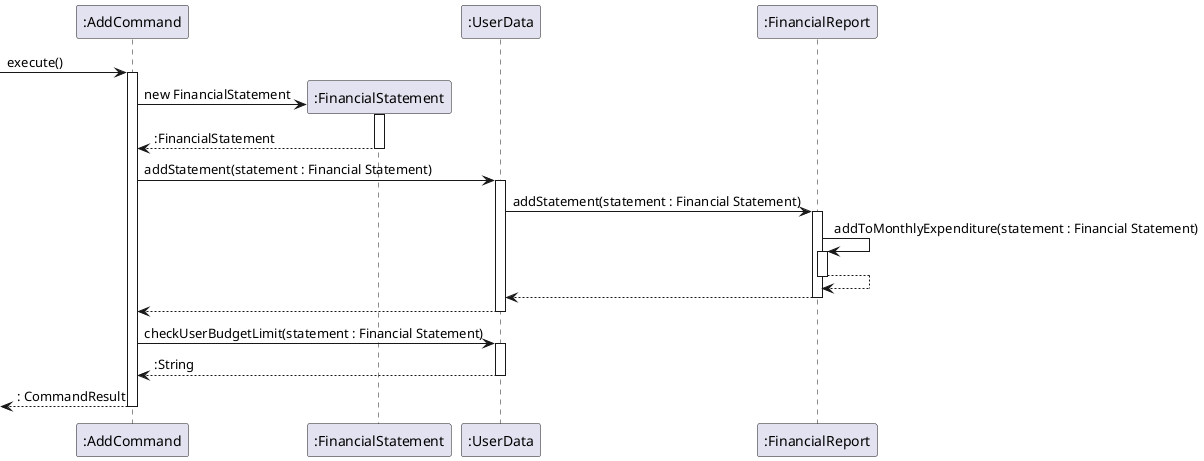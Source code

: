 @startuml
participant ":AddCommand" as AddCommand
participant ":FinancialStatement" as FinancialStatement
participant ":UserData" as UserData
participant ":FinancialReport" as FinancialReport

[-> AddCommand : execute()
activate AddCommand

create FinancialStatement
AddCommand -> FinancialStatement : new FinancialStatement
activate FinancialStatement

FinancialStatement --> AddCommand : :FinancialStatement
deactivate FinancialStatement

AddCommand -> UserData: addStatement(statement : Financial Statement)
activate UserData

UserData -> FinancialReport : addStatement(statement : Financial Statement)
activate FinancialReport

FinancialReport -> FinancialReport : addToMonthlyExpenditure(statement : Financial Statement)
activate FinancialReport

FinancialReport --> FinancialReport
deactivate FinancialReport

FinancialReport --> UserData
deactivate FinancialReport

UserData --> AddCommand
deactivate UserData

AddCommand -> UserData : checkUserBudgetLimit(statement : Financial Statement)
activate UserData

UserData --> AddCommand : :String
deactivate UserData

[<--AddCommand : : CommandResult
deactivate AddCommand

@enduml